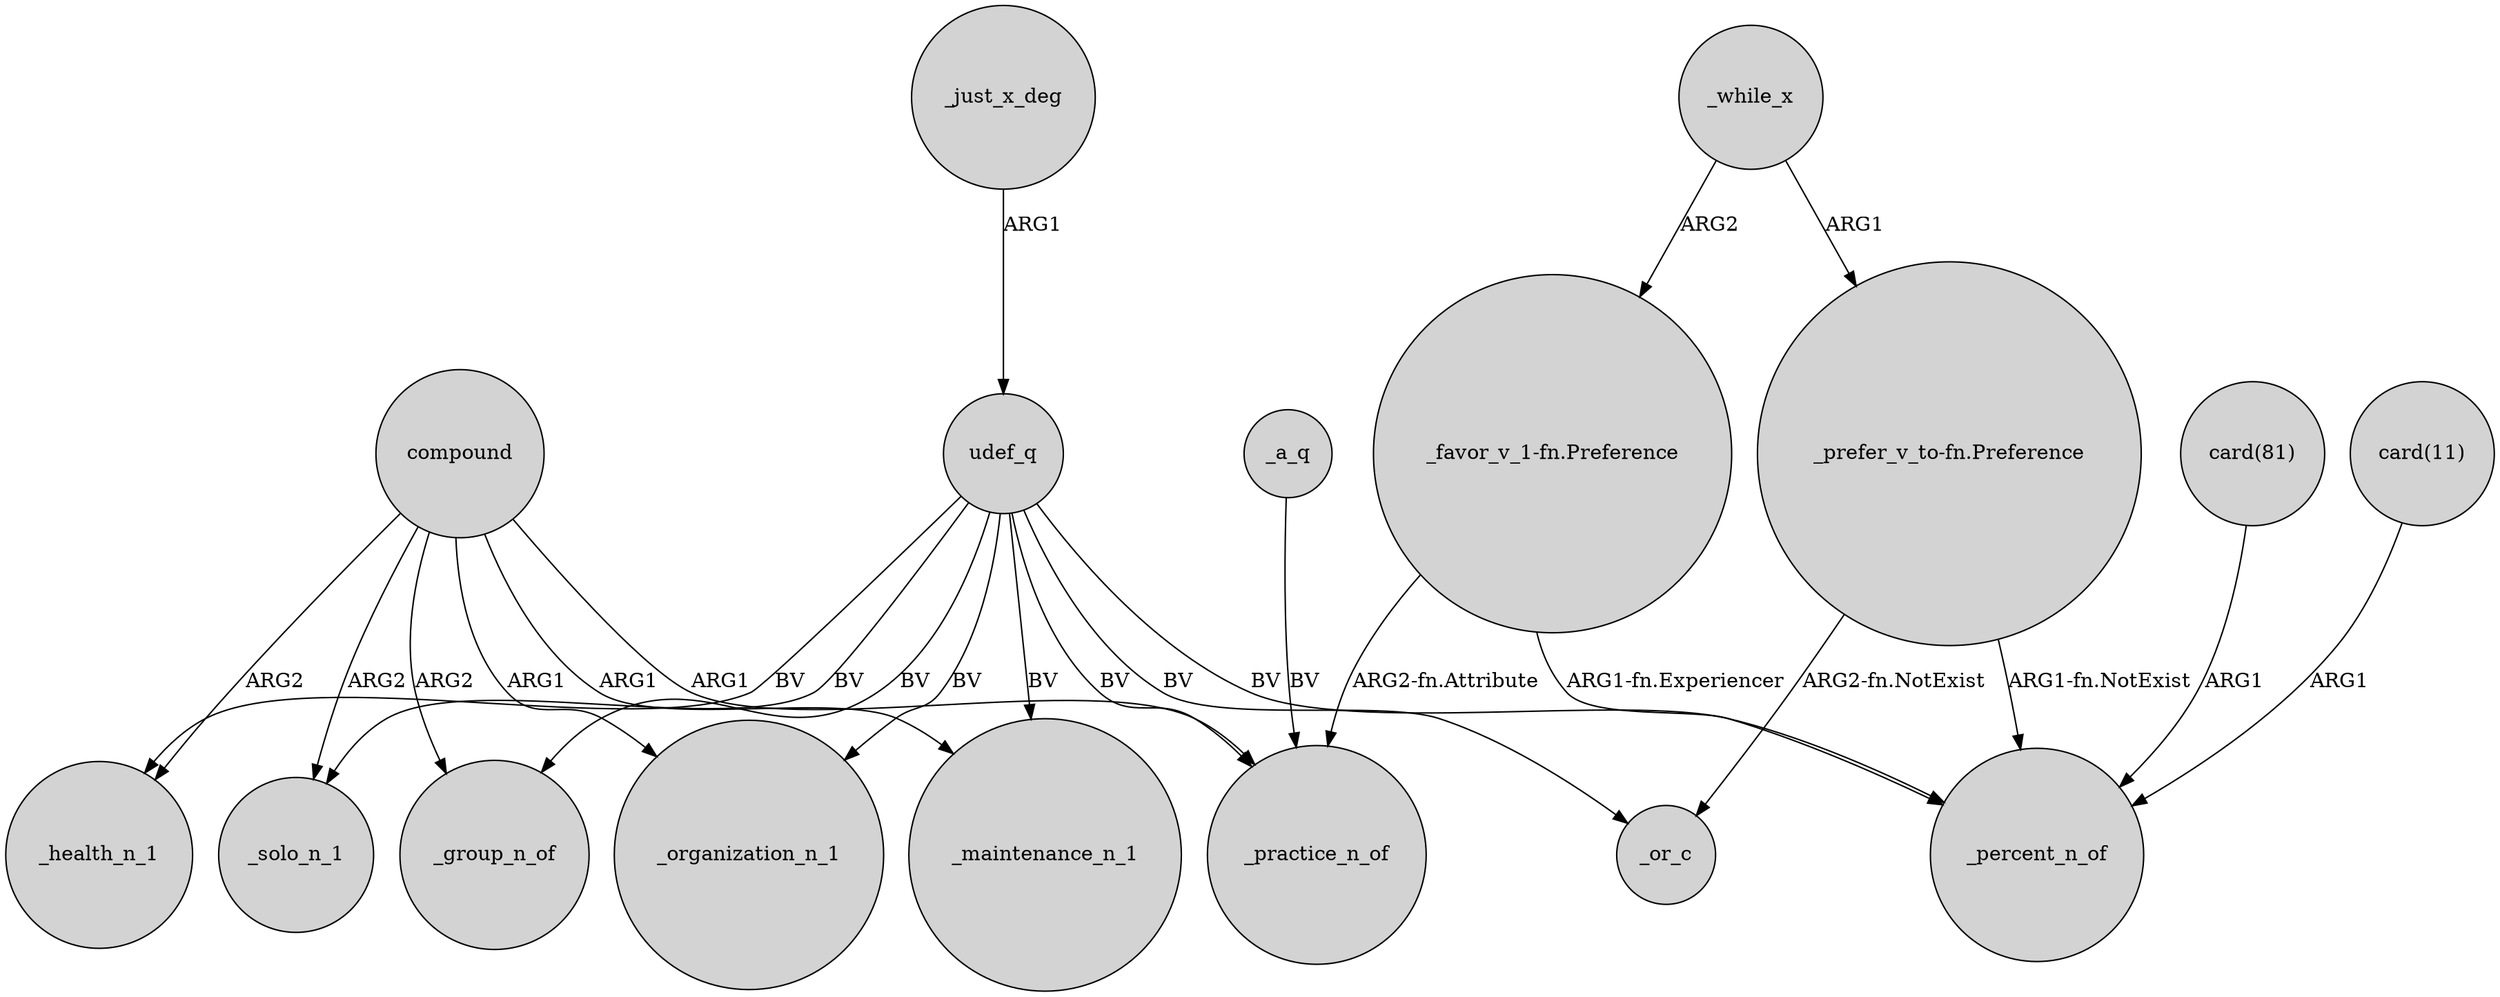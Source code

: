 digraph {
	node [shape=circle style=filled]
	compound -> _maintenance_n_1 [label=ARG1]
	_just_x_deg -> udef_q [label=ARG1]
	compound -> _organization_n_1 [label=ARG1]
	"card(11)" -> _percent_n_of [label=ARG1]
	udef_q -> _solo_n_1 [label=BV]
	_while_x -> "_prefer_v_to-fn.Preference" [label=ARG1]
	"_prefer_v_to-fn.Preference" -> _percent_n_of [label="ARG1-fn.NotExist"]
	compound -> _practice_n_of [label=ARG1]
	_a_q -> _practice_n_of [label=BV]
	udef_q -> _or_c [label=BV]
	"_prefer_v_to-fn.Preference" -> _or_c [label="ARG2-fn.NotExist"]
	"_favor_v_1-fn.Preference" -> _practice_n_of [label="ARG2-fn.Attribute"]
	compound -> _health_n_1 [label=ARG2]
	udef_q -> _health_n_1 [label=BV]
	udef_q -> _maintenance_n_1 [label=BV]
	udef_q -> _organization_n_1 [label=BV]
	compound -> _solo_n_1 [label=ARG2]
	_while_x -> "_favor_v_1-fn.Preference" [label=ARG2]
	udef_q -> _percent_n_of [label=BV]
	udef_q -> _practice_n_of [label=BV]
	"_favor_v_1-fn.Preference" -> _percent_n_of [label="ARG1-fn.Experiencer"]
	udef_q -> _group_n_of [label=BV]
	"card(81)" -> _percent_n_of [label=ARG1]
	compound -> _group_n_of [label=ARG2]
}
